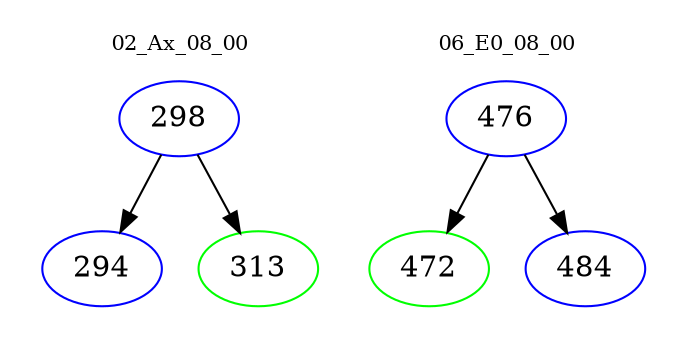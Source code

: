 digraph{
subgraph cluster_0 {
color = white
label = "02_Ax_08_00";
fontsize=10;
T0_298 [label="298", color="blue"]
T0_298 -> T0_294 [color="black"]
T0_294 [label="294", color="blue"]
T0_298 -> T0_313 [color="black"]
T0_313 [label="313", color="green"]
}
subgraph cluster_1 {
color = white
label = "06_E0_08_00";
fontsize=10;
T1_476 [label="476", color="blue"]
T1_476 -> T1_472 [color="black"]
T1_472 [label="472", color="green"]
T1_476 -> T1_484 [color="black"]
T1_484 [label="484", color="blue"]
}
}
